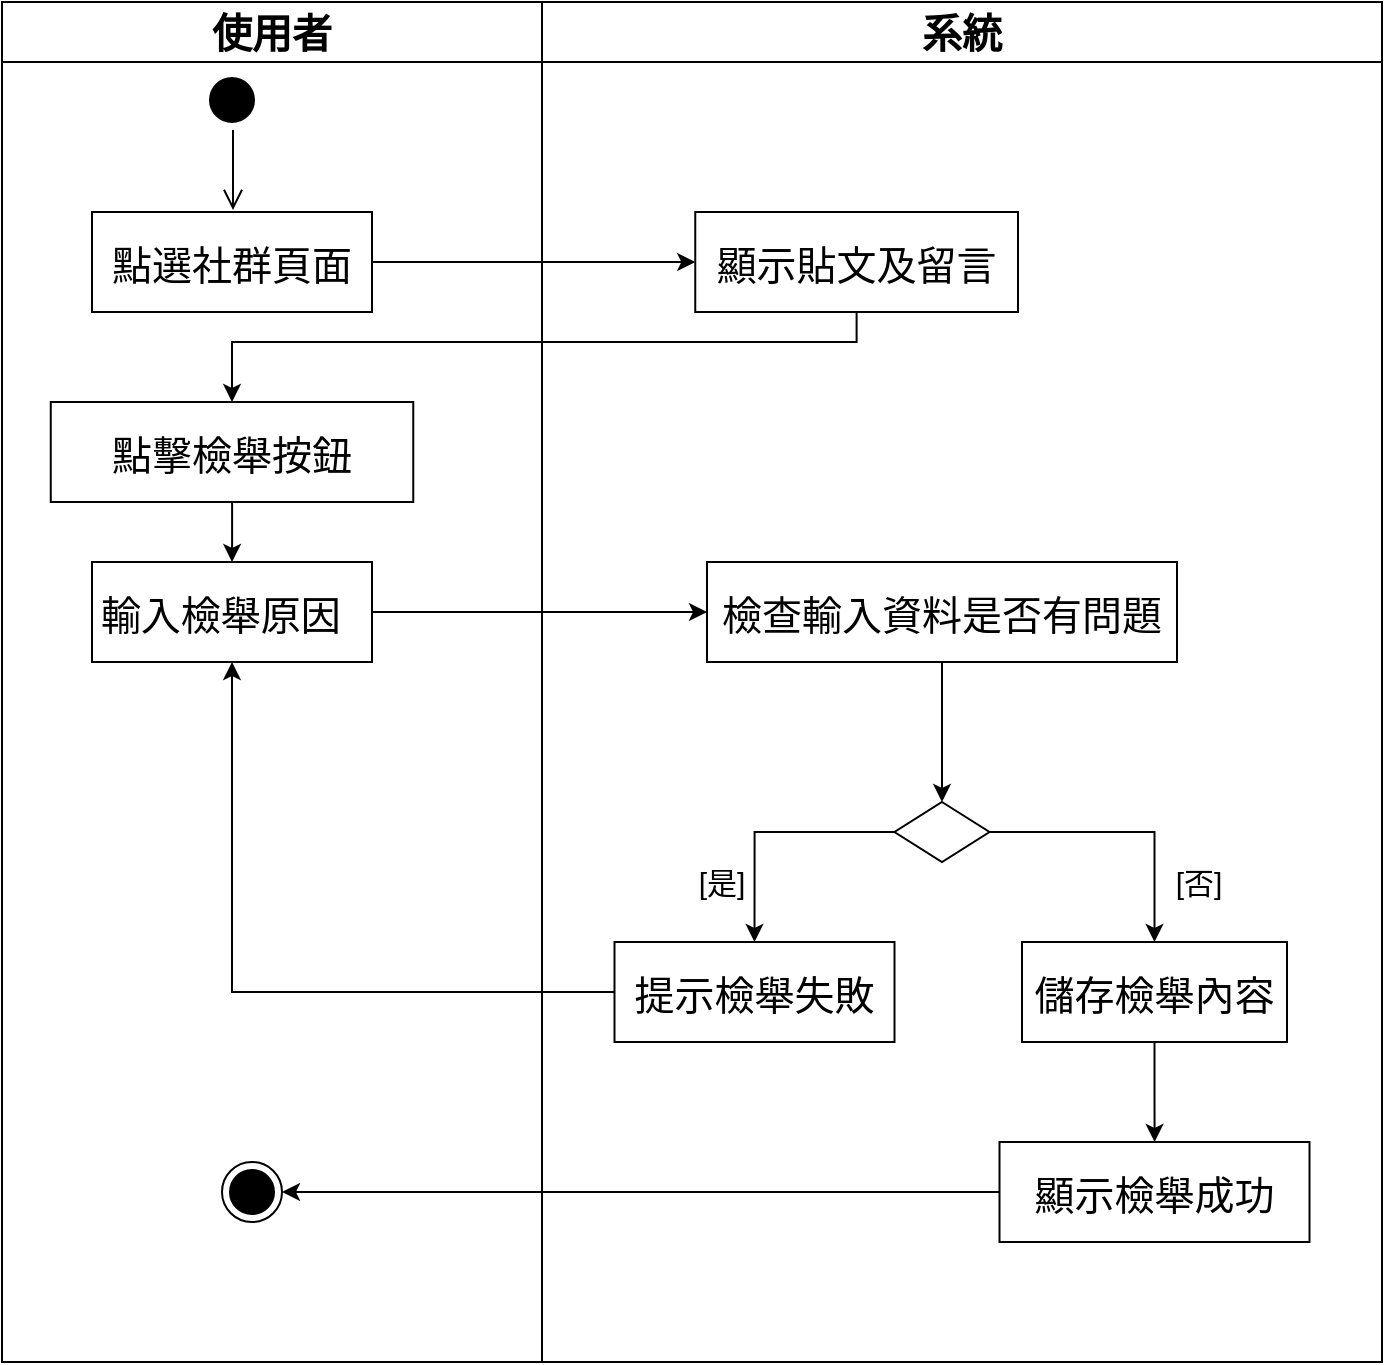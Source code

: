 <mxfile version="26.2.15">
  <diagram name="舉報活動圖" id="05tKoZnrHdh6H-LKG138">
    <mxGraphModel dx="383" dy="581" grid="1" gridSize="10" guides="1" tooltips="1" connect="1" arrows="1" fold="1" page="1" pageScale="1" pageWidth="827" pageHeight="1169" math="0" shadow="0">
      <root>
        <mxCell id="0" />
        <mxCell id="1" parent="0" />
        <mxCell id="B1syGz-jZzUEDbPsqlCt-1" value="" style="ellipse;shape=startState;fillColor=#000000;strokeColor=#000000;" parent="1" vertex="1">
          <mxGeometry x="230" y="444" width="30" height="30" as="geometry" />
        </mxCell>
        <mxCell id="B1syGz-jZzUEDbPsqlCt-2" value="" style="edgeStyle=elbowEdgeStyle;elbow=horizontal;verticalAlign=bottom;endArrow=open;endSize=8;strokeColor=#000000;endFill=1;rounded=0;fillColor=#000000;" parent="1" source="B1syGz-jZzUEDbPsqlCt-1" edge="1">
          <mxGeometry x="100" y="40" as="geometry">
            <mxPoint x="245.643" y="514" as="targetPoint" />
          </mxGeometry>
        </mxCell>
        <mxCell id="B1syGz-jZzUEDbPsqlCt-3" value="" style="endArrow=open;strokeColor=#000000;endFill=1;rounded=0" parent="1" target="B1syGz-jZzUEDbPsqlCt-6" edge="1">
          <mxGeometry relative="1" as="geometry">
            <mxPoint x="245" y="556" as="sourcePoint" />
            <mxPoint x="244.75" y="616" as="targetPoint" />
          </mxGeometry>
        </mxCell>
        <mxCell id="B1syGz-jZzUEDbPsqlCt-4" value="使用者" style="swimlane;whiteSpace=wrap;startSize=30;fontSize=20;" parent="1" vertex="1">
          <mxGeometry x="130" y="410" width="270" height="680" as="geometry" />
        </mxCell>
        <mxCell id="B1syGz-jZzUEDbPsqlCt-5" value="" style="ellipse;html=1;shape=endState;fillColor=#000000;strokeColor=#000000;" parent="B1syGz-jZzUEDbPsqlCt-4" vertex="1">
          <mxGeometry x="110" y="580" width="30" height="30" as="geometry" />
        </mxCell>
        <mxCell id="B1syGz-jZzUEDbPsqlCt-6" value="點選社群頁面" style="fontSize=20;" parent="B1syGz-jZzUEDbPsqlCt-4" vertex="1">
          <mxGeometry x="45" y="105" width="140" height="50" as="geometry" />
        </mxCell>
        <mxCell id="B1syGz-jZzUEDbPsqlCt-7" style="edgeStyle=orthogonalEdgeStyle;rounded=0;orthogonalLoop=1;jettySize=auto;html=1;entryX=0.5;entryY=0;entryDx=0;entryDy=0;" parent="B1syGz-jZzUEDbPsqlCt-4" source="B1syGz-jZzUEDbPsqlCt-8" target="B1syGz-jZzUEDbPsqlCt-9" edge="1">
          <mxGeometry relative="1" as="geometry" />
        </mxCell>
        <mxCell id="B1syGz-jZzUEDbPsqlCt-8" value="點擊檢舉按鈕" style="fontSize=20;" parent="B1syGz-jZzUEDbPsqlCt-4" vertex="1">
          <mxGeometry x="24.38" y="200" width="181.25" height="50" as="geometry" />
        </mxCell>
        <mxCell id="B1syGz-jZzUEDbPsqlCt-9" value="輸入檢舉原因  " style="fontSize=20;" parent="B1syGz-jZzUEDbPsqlCt-4" vertex="1">
          <mxGeometry x="45" y="280" width="140" height="50" as="geometry" />
        </mxCell>
        <mxCell id="B1syGz-jZzUEDbPsqlCt-10" value="系統" style="swimlane;whiteSpace=wrap;startSize=30;fontSize=20;" parent="1" vertex="1">
          <mxGeometry x="400" y="410" width="420" height="680" as="geometry" />
        </mxCell>
        <mxCell id="B1syGz-jZzUEDbPsqlCt-11" style="edgeStyle=orthogonalEdgeStyle;rounded=0;orthogonalLoop=1;jettySize=auto;html=1;entryX=0.5;entryY=0;entryDx=0;entryDy=0;exitX=0;exitY=0.5;exitDx=0;exitDy=0;" parent="B1syGz-jZzUEDbPsqlCt-10" source="B1syGz-jZzUEDbPsqlCt-13" target="B1syGz-jZzUEDbPsqlCt-19" edge="1">
          <mxGeometry relative="1" as="geometry" />
        </mxCell>
        <mxCell id="B1syGz-jZzUEDbPsqlCt-12" style="edgeStyle=orthogonalEdgeStyle;rounded=0;orthogonalLoop=1;jettySize=auto;html=1;" parent="B1syGz-jZzUEDbPsqlCt-10" source="B1syGz-jZzUEDbPsqlCt-13" target="B1syGz-jZzUEDbPsqlCt-21" edge="1">
          <mxGeometry relative="1" as="geometry" />
        </mxCell>
        <mxCell id="B1syGz-jZzUEDbPsqlCt-13" value="&#xa;" style="rhombus;fillColor=#FFFFFF;strokeColor=#000000;" parent="B1syGz-jZzUEDbPsqlCt-10" vertex="1">
          <mxGeometry x="176.25" y="400" width="47.5" height="30" as="geometry" />
        </mxCell>
        <mxCell id="B1syGz-jZzUEDbPsqlCt-14" value="&lt;font style=&quot;font-size: 15px;&quot;&gt;[是]&lt;/font&gt;" style="whiteSpace=wrap;html=1;strokeColor=none;fillColor=none;" parent="B1syGz-jZzUEDbPsqlCt-10" vertex="1">
          <mxGeometry x="70" y="430" width="40" height="20" as="geometry" />
        </mxCell>
        <mxCell id="B1syGz-jZzUEDbPsqlCt-15" value="&lt;font style=&quot;font-size: 15px;&quot;&gt;[否]&lt;/font&gt;" style="whiteSpace=wrap;html=1;strokeColor=none;fillColor=none;" parent="B1syGz-jZzUEDbPsqlCt-10" vertex="1">
          <mxGeometry x="300" y="430" width="57.25" height="20" as="geometry" />
        </mxCell>
        <mxCell id="B1syGz-jZzUEDbPsqlCt-16" value="顯示貼文及留言" style="fontSize=20;" parent="B1syGz-jZzUEDbPsqlCt-10" vertex="1">
          <mxGeometry x="76.63" y="105" width="161.37" height="50" as="geometry" />
        </mxCell>
        <mxCell id="B1syGz-jZzUEDbPsqlCt-17" style="edgeStyle=orthogonalEdgeStyle;rounded=0;orthogonalLoop=1;jettySize=auto;html=1;entryX=0.5;entryY=0;entryDx=0;entryDy=0;" parent="B1syGz-jZzUEDbPsqlCt-10" source="B1syGz-jZzUEDbPsqlCt-18" target="B1syGz-jZzUEDbPsqlCt-13" edge="1">
          <mxGeometry relative="1" as="geometry" />
        </mxCell>
        <mxCell id="B1syGz-jZzUEDbPsqlCt-18" value="檢查輸入資料是否有問題" style="fontSize=20;" parent="B1syGz-jZzUEDbPsqlCt-10" vertex="1">
          <mxGeometry x="82.5" y="280" width="235" height="50" as="geometry" />
        </mxCell>
        <mxCell id="B1syGz-jZzUEDbPsqlCt-19" value="提示檢舉失敗" style="fontSize=20;" parent="B1syGz-jZzUEDbPsqlCt-10" vertex="1">
          <mxGeometry x="36.25" y="470" width="140" height="50" as="geometry" />
        </mxCell>
        <mxCell id="B1syGz-jZzUEDbPsqlCt-20" style="edgeStyle=orthogonalEdgeStyle;rounded=0;orthogonalLoop=1;jettySize=auto;html=1;" parent="B1syGz-jZzUEDbPsqlCt-10" source="B1syGz-jZzUEDbPsqlCt-21" target="B1syGz-jZzUEDbPsqlCt-22" edge="1">
          <mxGeometry relative="1" as="geometry" />
        </mxCell>
        <mxCell id="B1syGz-jZzUEDbPsqlCt-21" value="儲存檢舉內容" style="fontSize=20;" parent="B1syGz-jZzUEDbPsqlCt-10" vertex="1">
          <mxGeometry x="240" y="470" width="132.5" height="50" as="geometry" />
        </mxCell>
        <mxCell id="B1syGz-jZzUEDbPsqlCt-22" value="顯示檢舉成功" style="fontSize=20;" parent="B1syGz-jZzUEDbPsqlCt-10" vertex="1">
          <mxGeometry x="228.75" y="570" width="155" height="50" as="geometry" />
        </mxCell>
        <mxCell id="B1syGz-jZzUEDbPsqlCt-23" style="edgeStyle=orthogonalEdgeStyle;rounded=0;orthogonalLoop=1;jettySize=auto;html=1;entryX=0;entryY=0.5;entryDx=0;entryDy=0;" parent="1" source="B1syGz-jZzUEDbPsqlCt-6" target="B1syGz-jZzUEDbPsqlCt-16" edge="1">
          <mxGeometry relative="1" as="geometry" />
        </mxCell>
        <mxCell id="B1syGz-jZzUEDbPsqlCt-24" style="edgeStyle=orthogonalEdgeStyle;rounded=0;orthogonalLoop=1;jettySize=auto;html=1;entryX=0.5;entryY=0;entryDx=0;entryDy=0;" parent="1" source="B1syGz-jZzUEDbPsqlCt-16" target="B1syGz-jZzUEDbPsqlCt-8" edge="1">
          <mxGeometry relative="1" as="geometry">
            <Array as="points">
              <mxPoint x="558" y="580" />
              <mxPoint x="245" y="580" />
            </Array>
          </mxGeometry>
        </mxCell>
        <mxCell id="B1syGz-jZzUEDbPsqlCt-25" style="edgeStyle=orthogonalEdgeStyle;rounded=0;orthogonalLoop=1;jettySize=auto;html=1;" parent="1" source="B1syGz-jZzUEDbPsqlCt-9" target="B1syGz-jZzUEDbPsqlCt-18" edge="1">
          <mxGeometry relative="1" as="geometry" />
        </mxCell>
        <mxCell id="B1syGz-jZzUEDbPsqlCt-26" style="edgeStyle=orthogonalEdgeStyle;rounded=0;orthogonalLoop=1;jettySize=auto;html=1;" parent="1" source="B1syGz-jZzUEDbPsqlCt-19" target="B1syGz-jZzUEDbPsqlCt-9" edge="1">
          <mxGeometry relative="1" as="geometry" />
        </mxCell>
        <mxCell id="B1syGz-jZzUEDbPsqlCt-27" style="edgeStyle=orthogonalEdgeStyle;rounded=0;orthogonalLoop=1;jettySize=auto;html=1;entryX=1;entryY=0.5;entryDx=0;entryDy=0;" parent="1" source="B1syGz-jZzUEDbPsqlCt-22" target="B1syGz-jZzUEDbPsqlCt-5" edge="1">
          <mxGeometry relative="1" as="geometry" />
        </mxCell>
      </root>
    </mxGraphModel>
  </diagram>
</mxfile>
